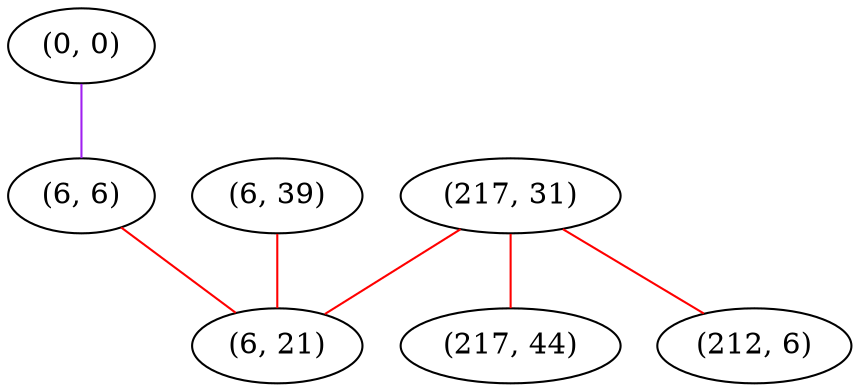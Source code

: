 graph "" {
"(0, 0)";
"(6, 39)";
"(217, 31)";
"(6, 6)";
"(217, 44)";
"(212, 6)";
"(6, 21)";
"(0, 0)" -- "(6, 6)"  [color=purple, key=0, weight=4];
"(6, 39)" -- "(6, 21)"  [color=red, key=0, weight=1];
"(217, 31)" -- "(217, 44)"  [color=red, key=0, weight=1];
"(217, 31)" -- "(6, 21)"  [color=red, key=0, weight=1];
"(217, 31)" -- "(212, 6)"  [color=red, key=0, weight=1];
"(6, 6)" -- "(6, 21)"  [color=red, key=0, weight=1];
}
